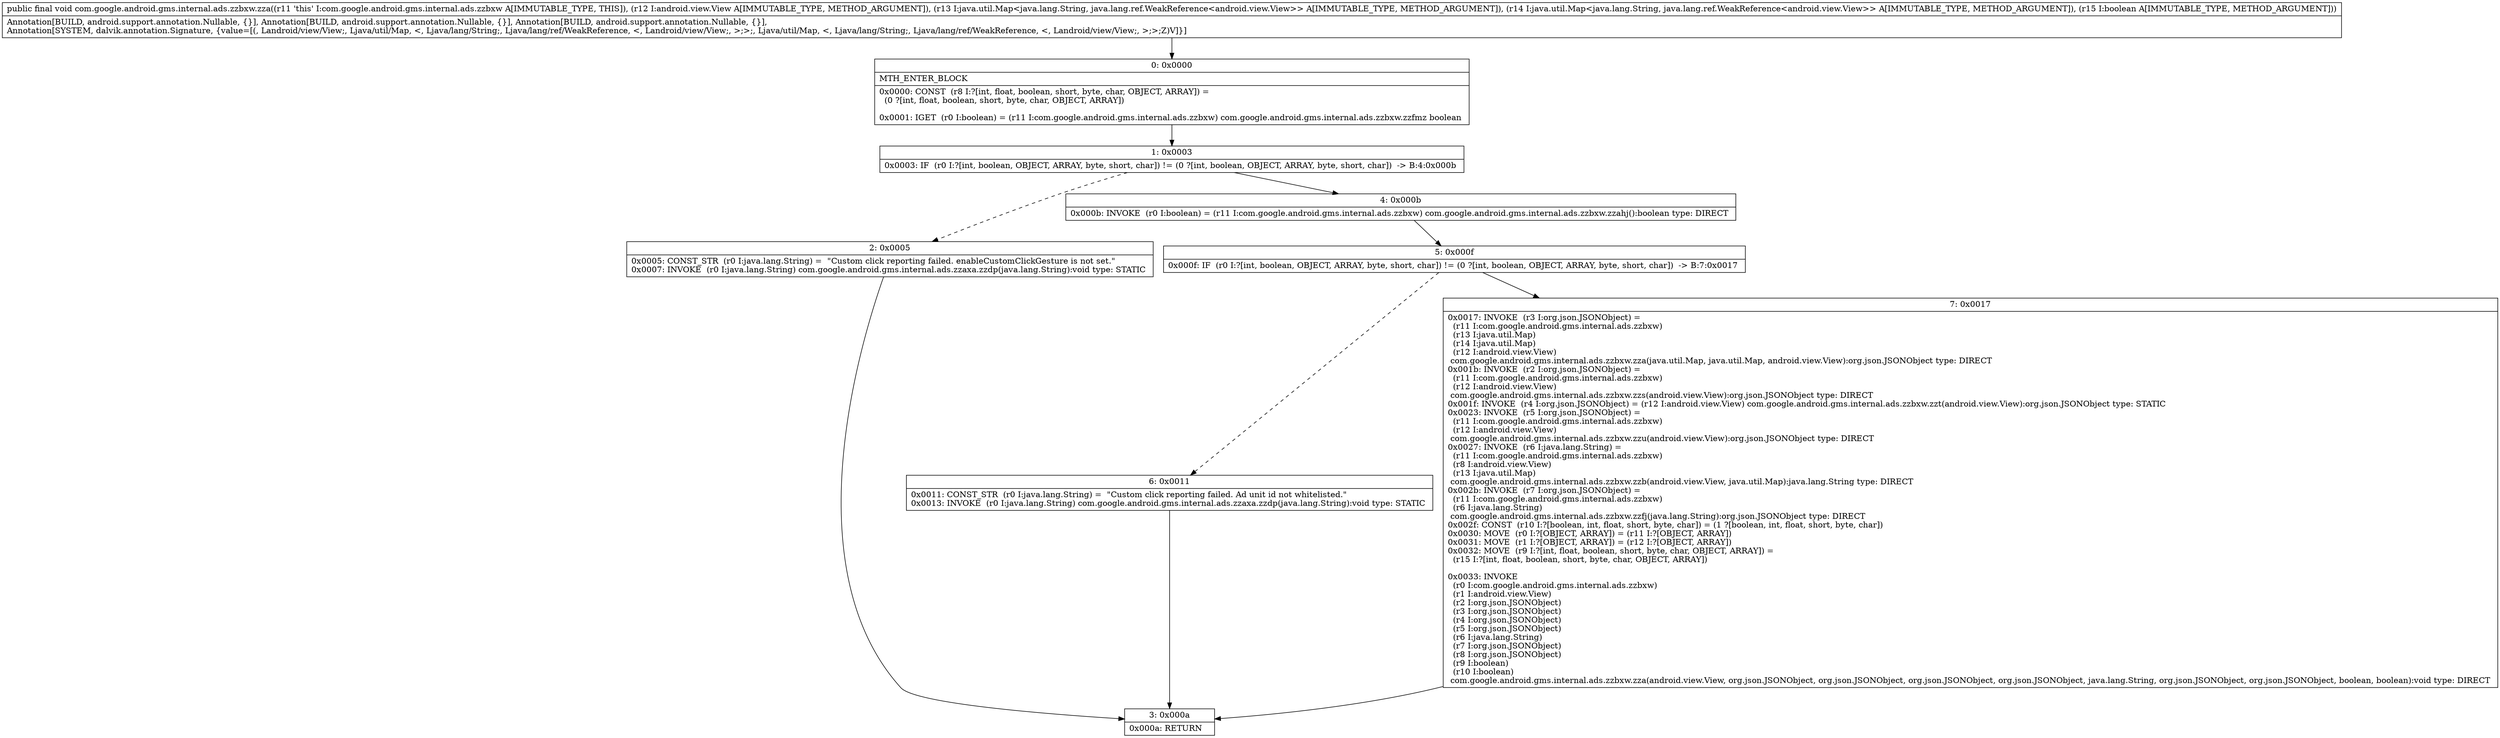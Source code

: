 digraph "CFG forcom.google.android.gms.internal.ads.zzbxw.zza(Landroid\/view\/View;Ljava\/util\/Map;Ljava\/util\/Map;Z)V" {
Node_0 [shape=record,label="{0\:\ 0x0000|MTH_ENTER_BLOCK\l|0x0000: CONST  (r8 I:?[int, float, boolean, short, byte, char, OBJECT, ARRAY]) = \l  (0 ?[int, float, boolean, short, byte, char, OBJECT, ARRAY])\l \l0x0001: IGET  (r0 I:boolean) = (r11 I:com.google.android.gms.internal.ads.zzbxw) com.google.android.gms.internal.ads.zzbxw.zzfmz boolean \l}"];
Node_1 [shape=record,label="{1\:\ 0x0003|0x0003: IF  (r0 I:?[int, boolean, OBJECT, ARRAY, byte, short, char]) != (0 ?[int, boolean, OBJECT, ARRAY, byte, short, char])  \-\> B:4:0x000b \l}"];
Node_2 [shape=record,label="{2\:\ 0x0005|0x0005: CONST_STR  (r0 I:java.lang.String) =  \"Custom click reporting failed. enableCustomClickGesture is not set.\" \l0x0007: INVOKE  (r0 I:java.lang.String) com.google.android.gms.internal.ads.zzaxa.zzdp(java.lang.String):void type: STATIC \l}"];
Node_3 [shape=record,label="{3\:\ 0x000a|0x000a: RETURN   \l}"];
Node_4 [shape=record,label="{4\:\ 0x000b|0x000b: INVOKE  (r0 I:boolean) = (r11 I:com.google.android.gms.internal.ads.zzbxw) com.google.android.gms.internal.ads.zzbxw.zzahj():boolean type: DIRECT \l}"];
Node_5 [shape=record,label="{5\:\ 0x000f|0x000f: IF  (r0 I:?[int, boolean, OBJECT, ARRAY, byte, short, char]) != (0 ?[int, boolean, OBJECT, ARRAY, byte, short, char])  \-\> B:7:0x0017 \l}"];
Node_6 [shape=record,label="{6\:\ 0x0011|0x0011: CONST_STR  (r0 I:java.lang.String) =  \"Custom click reporting failed. Ad unit id not whitelisted.\" \l0x0013: INVOKE  (r0 I:java.lang.String) com.google.android.gms.internal.ads.zzaxa.zzdp(java.lang.String):void type: STATIC \l}"];
Node_7 [shape=record,label="{7\:\ 0x0017|0x0017: INVOKE  (r3 I:org.json.JSONObject) = \l  (r11 I:com.google.android.gms.internal.ads.zzbxw)\l  (r13 I:java.util.Map)\l  (r14 I:java.util.Map)\l  (r12 I:android.view.View)\l com.google.android.gms.internal.ads.zzbxw.zza(java.util.Map, java.util.Map, android.view.View):org.json.JSONObject type: DIRECT \l0x001b: INVOKE  (r2 I:org.json.JSONObject) = \l  (r11 I:com.google.android.gms.internal.ads.zzbxw)\l  (r12 I:android.view.View)\l com.google.android.gms.internal.ads.zzbxw.zzs(android.view.View):org.json.JSONObject type: DIRECT \l0x001f: INVOKE  (r4 I:org.json.JSONObject) = (r12 I:android.view.View) com.google.android.gms.internal.ads.zzbxw.zzt(android.view.View):org.json.JSONObject type: STATIC \l0x0023: INVOKE  (r5 I:org.json.JSONObject) = \l  (r11 I:com.google.android.gms.internal.ads.zzbxw)\l  (r12 I:android.view.View)\l com.google.android.gms.internal.ads.zzbxw.zzu(android.view.View):org.json.JSONObject type: DIRECT \l0x0027: INVOKE  (r6 I:java.lang.String) = \l  (r11 I:com.google.android.gms.internal.ads.zzbxw)\l  (r8 I:android.view.View)\l  (r13 I:java.util.Map)\l com.google.android.gms.internal.ads.zzbxw.zzb(android.view.View, java.util.Map):java.lang.String type: DIRECT \l0x002b: INVOKE  (r7 I:org.json.JSONObject) = \l  (r11 I:com.google.android.gms.internal.ads.zzbxw)\l  (r6 I:java.lang.String)\l com.google.android.gms.internal.ads.zzbxw.zzfj(java.lang.String):org.json.JSONObject type: DIRECT \l0x002f: CONST  (r10 I:?[boolean, int, float, short, byte, char]) = (1 ?[boolean, int, float, short, byte, char]) \l0x0030: MOVE  (r0 I:?[OBJECT, ARRAY]) = (r11 I:?[OBJECT, ARRAY]) \l0x0031: MOVE  (r1 I:?[OBJECT, ARRAY]) = (r12 I:?[OBJECT, ARRAY]) \l0x0032: MOVE  (r9 I:?[int, float, boolean, short, byte, char, OBJECT, ARRAY]) = \l  (r15 I:?[int, float, boolean, short, byte, char, OBJECT, ARRAY])\l \l0x0033: INVOKE  \l  (r0 I:com.google.android.gms.internal.ads.zzbxw)\l  (r1 I:android.view.View)\l  (r2 I:org.json.JSONObject)\l  (r3 I:org.json.JSONObject)\l  (r4 I:org.json.JSONObject)\l  (r5 I:org.json.JSONObject)\l  (r6 I:java.lang.String)\l  (r7 I:org.json.JSONObject)\l  (r8 I:org.json.JSONObject)\l  (r9 I:boolean)\l  (r10 I:boolean)\l com.google.android.gms.internal.ads.zzbxw.zza(android.view.View, org.json.JSONObject, org.json.JSONObject, org.json.JSONObject, org.json.JSONObject, java.lang.String, org.json.JSONObject, org.json.JSONObject, boolean, boolean):void type: DIRECT \l}"];
MethodNode[shape=record,label="{public final void com.google.android.gms.internal.ads.zzbxw.zza((r11 'this' I:com.google.android.gms.internal.ads.zzbxw A[IMMUTABLE_TYPE, THIS]), (r12 I:android.view.View A[IMMUTABLE_TYPE, METHOD_ARGUMENT]), (r13 I:java.util.Map\<java.lang.String, java.lang.ref.WeakReference\<android.view.View\>\> A[IMMUTABLE_TYPE, METHOD_ARGUMENT]), (r14 I:java.util.Map\<java.lang.String, java.lang.ref.WeakReference\<android.view.View\>\> A[IMMUTABLE_TYPE, METHOD_ARGUMENT]), (r15 I:boolean A[IMMUTABLE_TYPE, METHOD_ARGUMENT]))  | Annotation[BUILD, android.support.annotation.Nullable, \{\}], Annotation[BUILD, android.support.annotation.Nullable, \{\}], Annotation[BUILD, android.support.annotation.Nullable, \{\}], \lAnnotation[SYSTEM, dalvik.annotation.Signature, \{value=[(, Landroid\/view\/View;, Ljava\/util\/Map, \<, Ljava\/lang\/String;, Ljava\/lang\/ref\/WeakReference, \<, Landroid\/view\/View;, \>;\>;, Ljava\/util\/Map, \<, Ljava\/lang\/String;, Ljava\/lang\/ref\/WeakReference, \<, Landroid\/view\/View;, \>;\>;Z)V]\}]\l}"];
MethodNode -> Node_0;
Node_0 -> Node_1;
Node_1 -> Node_2[style=dashed];
Node_1 -> Node_4;
Node_2 -> Node_3;
Node_4 -> Node_5;
Node_5 -> Node_6[style=dashed];
Node_5 -> Node_7;
Node_6 -> Node_3;
Node_7 -> Node_3;
}


